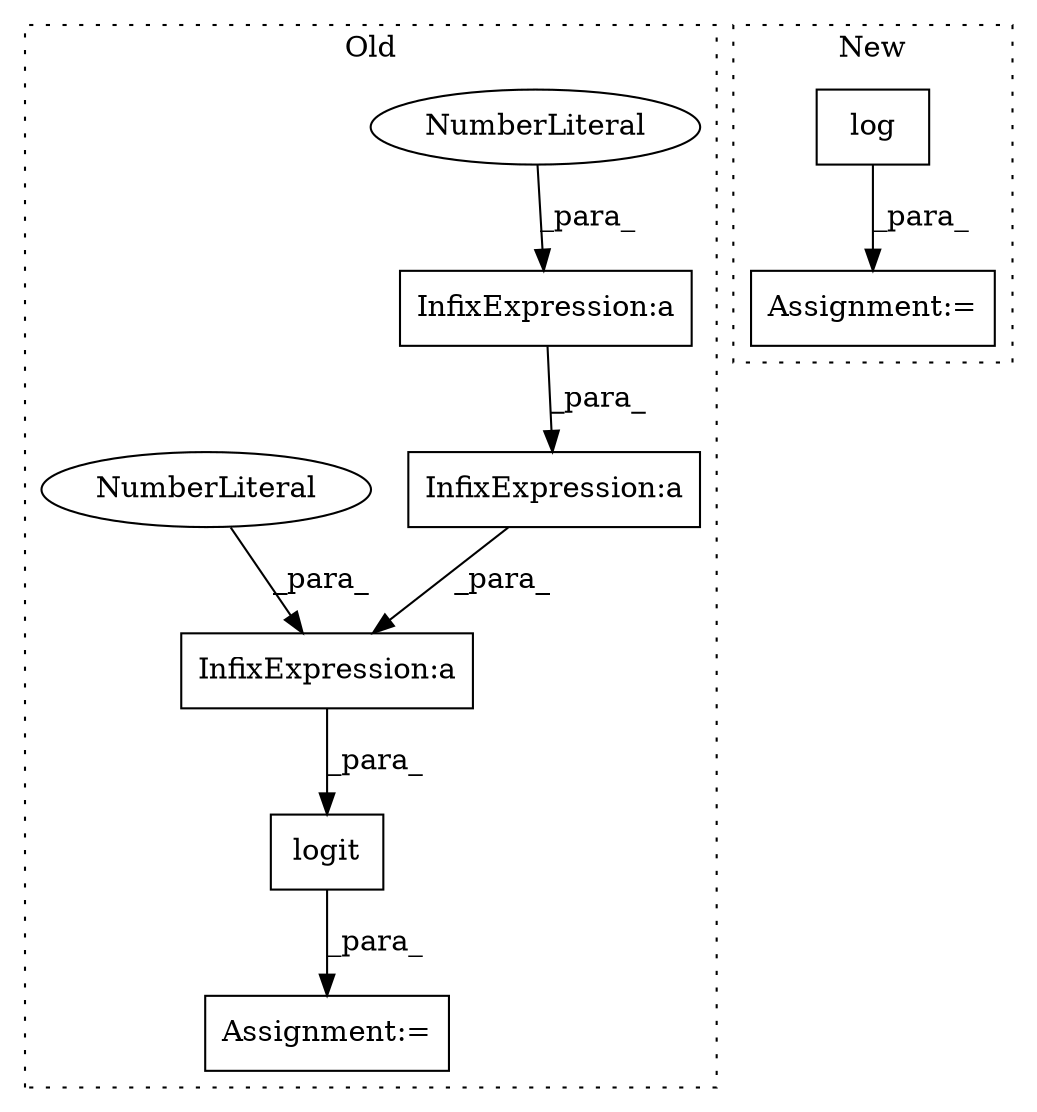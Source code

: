 digraph G {
subgraph cluster0 {
1 [label="logit" a="32" s="4668,4695" l="6,1" shape="box"];
3 [label="InfixExpression:a" a="27" s="4685" l="3" shape="box"];
4 [label="InfixExpression:a" a="27" s="4690" l="3" shape="box"];
5 [label="InfixExpression:a" a="27" s="4677" l="3" shape="box"];
6 [label="NumberLiteral" a="34" s="4688" l="1" shape="ellipse"];
7 [label="NumberLiteral" a="34" s="4674" l="3" shape="ellipse"];
8 [label="Assignment:=" a="7" s="4667" l="1" shape="box"];
label = "Old";
style="dotted";
}
subgraph cluster1 {
2 [label="log" a="32" s="4946,4957" l="4,1" shape="box"];
9 [label="Assignment:=" a="7" s="4944" l="1" shape="box"];
label = "New";
style="dotted";
}
1 -> 8 [label="_para_"];
2 -> 9 [label="_para_"];
3 -> 4 [label="_para_"];
4 -> 5 [label="_para_"];
5 -> 1 [label="_para_"];
6 -> 3 [label="_para_"];
7 -> 5 [label="_para_"];
}